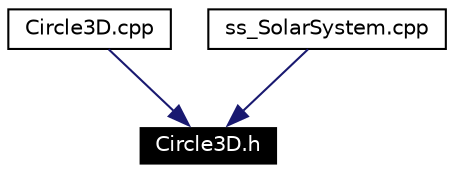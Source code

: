 digraph G
{
  edge [fontname="Helvetica",fontsize=10,labelfontname="Helvetica",labelfontsize=10];
  node [fontname="Helvetica",fontsize=10,shape=record];
  Node1 [label="Circle3D.h",height=0.2,width=0.4,color="white", fillcolor="black", style="filled" fontcolor="white"];
  Node2 -> Node1 [color="midnightblue",fontsize=10,style="solid",fontname="Helvetica"];
  Node2 [label="Circle3D.cpp",height=0.2,width=0.4,color="black",URL="$_circle3_d_8cpp.html"];
  Node3 -> Node1 [color="midnightblue",fontsize=10,style="solid",fontname="Helvetica"];
  Node3 [label="ss_SolarSystem.cpp",height=0.2,width=0.4,color="black",URL="$ss___solar_system_8cpp.html"];
}
